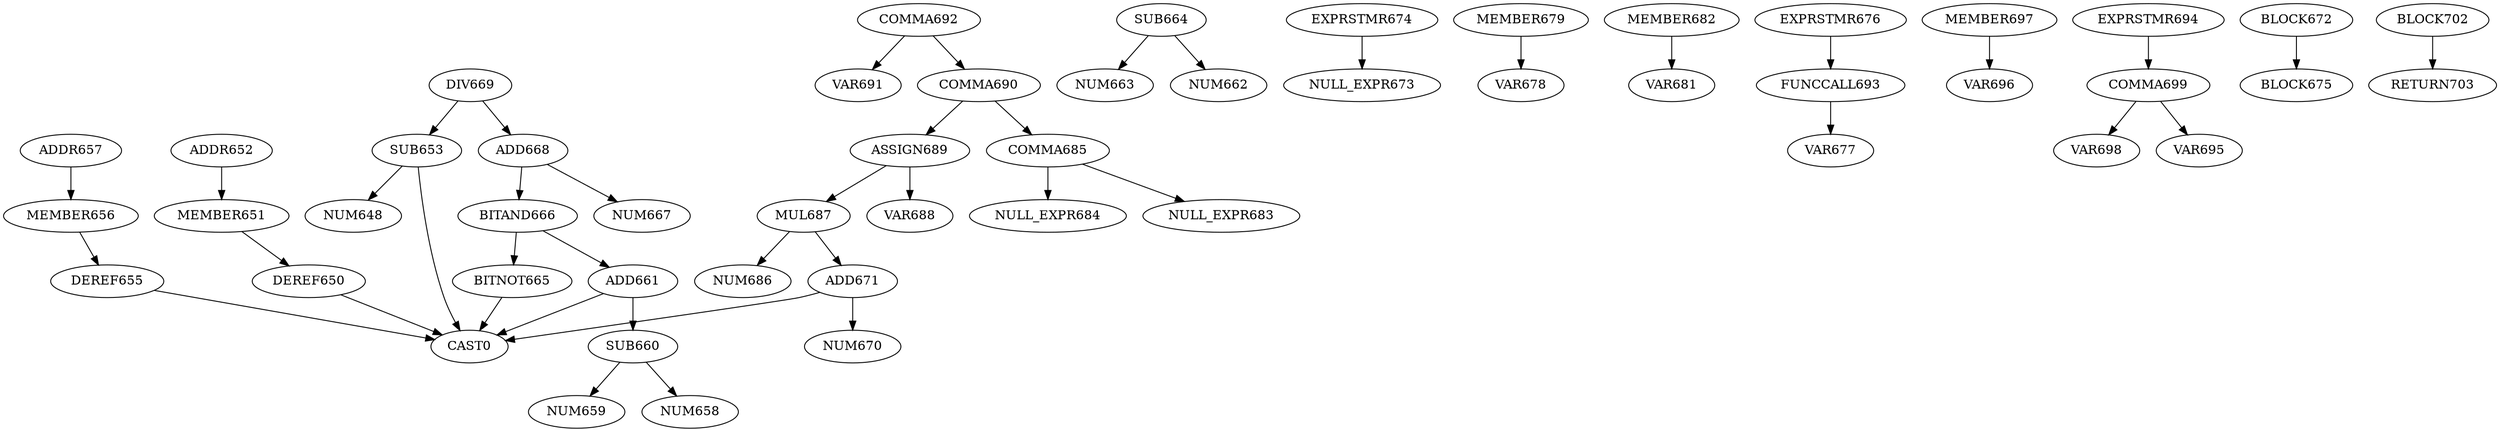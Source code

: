 digraph A { 
DEREF650 -> CAST0
MEMBER651 -> DEREF650
ADDR652 -> MEMBER651
SUB653 -> CAST0
SUB653 -> NUM648
DEREF655 -> CAST0
MEMBER656 -> DEREF655
ADDR657 -> MEMBER656
SUB660 -> NUM659
SUB660 -> NUM658
ADD661 -> SUB660
ADD661 -> CAST0
SUB664 -> NUM663
SUB664 -> NUM662
BITNOT665 -> CAST0
BITAND666 -> BITNOT665
BITAND666 -> ADD661
ADD668 -> NUM667
ADD668 -> BITAND666
DIV669 -> ADD668
DIV669 -> SUB653
ADD671 -> NUM670
ADD671 -> CAST0
EXPRSTMR674 -> NULL_EXPR673
MEMBER679 -> VAR678
MEMBER682 -> VAR681
COMMA685 -> NULL_EXPR684
COMMA685 -> NULL_EXPR683
MUL687 -> NUM686
MUL687 -> ADD671
ASSIGN689 -> MUL687
ASSIGN689 -> VAR688
COMMA690 -> ASSIGN689
COMMA690 -> COMMA685
COMMA692 -> VAR691
COMMA692 -> COMMA690
FUNCCALL693 -> VAR677
EXPRSTMR676 -> FUNCCALL693
MEMBER697 -> VAR696
COMMA699 -> VAR698
COMMA699 -> VAR695
EXPRSTMR694 -> COMMA699
BLOCK672 -> BLOCK675
BLOCK702 -> RETURN703
}
